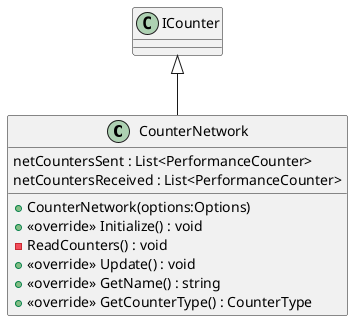 @startuml
class CounterNetwork {
    + CounterNetwork(options:Options)
    netCountersSent : List<PerformanceCounter>
    netCountersReceived : List<PerformanceCounter>
    + <<override>> Initialize() : void
    - ReadCounters() : void
    + <<override>> Update() : void
    + <<override>> GetName() : string
    + <<override>> GetCounterType() : CounterType
}
ICounter <|-- CounterNetwork
@enduml
